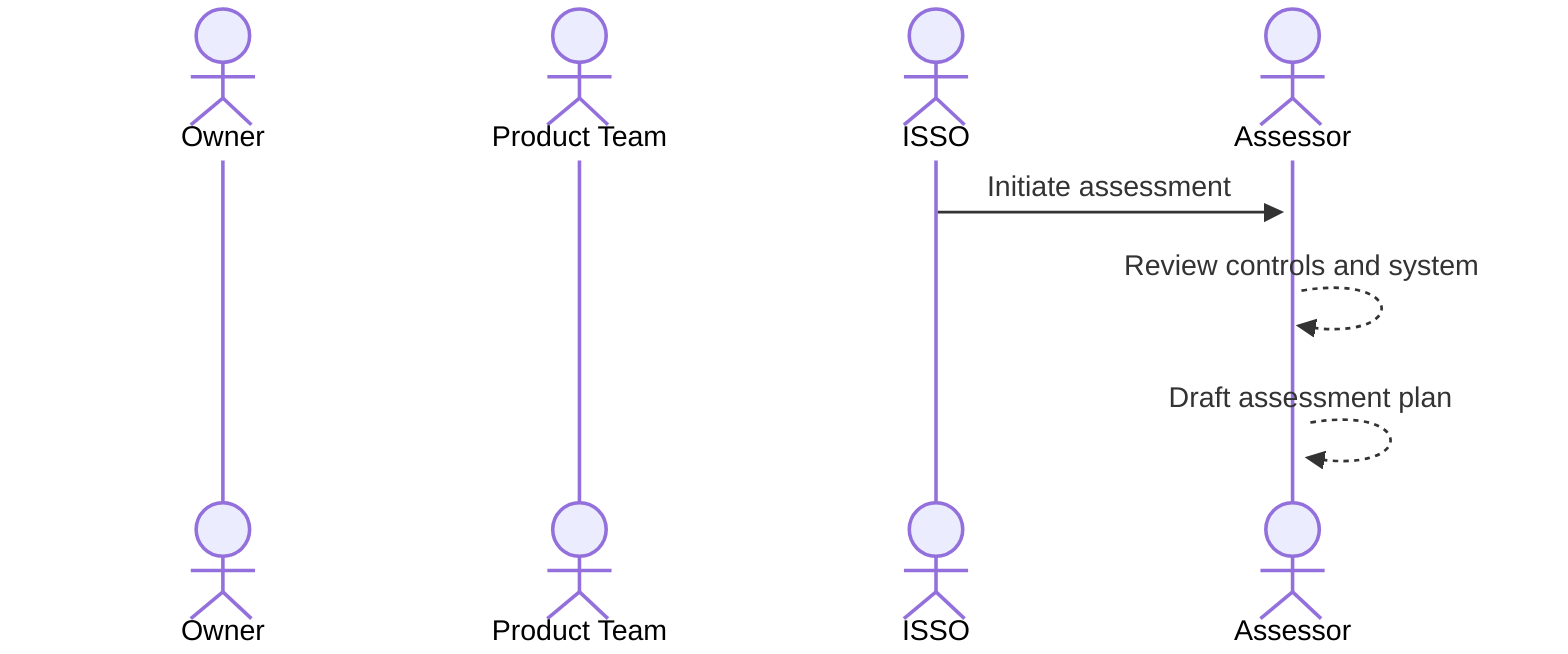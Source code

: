 sequenceDiagram
    actor Owner
    actor Product Team
    actor ISSO
    actor Assessor
    ISSO->>+Assessor: Initiate assessment
    Assessor-->>+Assessor: Review controls and system
    Assessor-->>+Assessor: Draft assessment plan